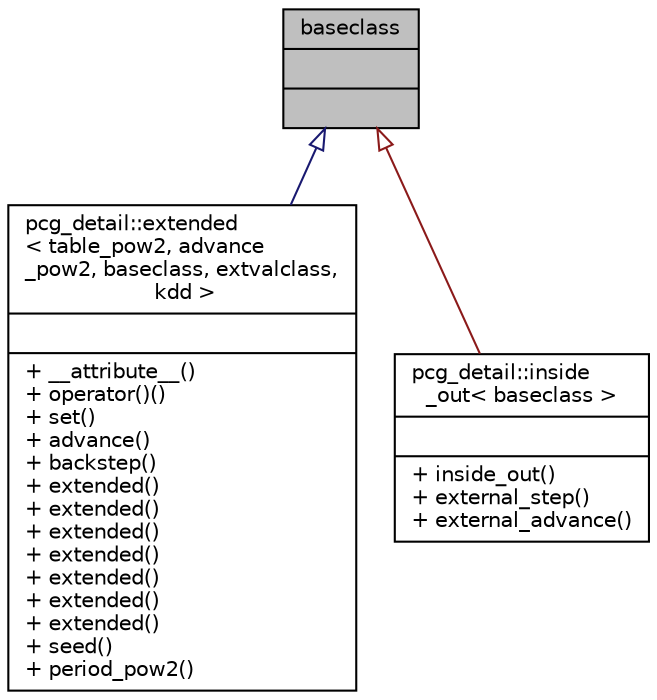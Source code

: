 digraph "baseclass"
{
 // LATEX_PDF_SIZE
  edge [fontname="Helvetica",fontsize="10",labelfontname="Helvetica",labelfontsize="10"];
  node [fontname="Helvetica",fontsize="10",shape=record];
  Node1 [label="{baseclass\n||}",height=0.2,width=0.4,color="black", fillcolor="grey75", style="filled", fontcolor="black",tooltip=" "];
  Node1 -> Node2 [dir="back",color="midnightblue",fontsize="10",style="solid",arrowtail="onormal",fontname="Helvetica"];
  Node2 [label="{pcg_detail::extended\l\< table_pow2, advance\l_pow2, baseclass, extvalclass,\l kdd \>\n||+ __attribute__()\l+ operator()()\l+ set()\l+ advance()\l+ backstep()\l+ extended()\l+ extended()\l+ extended()\l+ extended()\l+ extended()\l+ extended()\l+ extended()\l+ seed()\l+ period_pow2()\l}",height=0.2,width=0.4,color="black", fillcolor="white", style="filled",URL="$classpcg__detail_1_1extended.html",tooltip=" "];
  Node1 -> Node3 [dir="back",color="firebrick4",fontsize="10",style="solid",arrowtail="onormal",fontname="Helvetica"];
  Node3 [label="{pcg_detail::inside\l_out\< baseclass \>\n||+ inside_out()\l+ external_step()\l+ external_advance()\l}",height=0.2,width=0.4,color="black", fillcolor="white", style="filled",URL="$structpcg__detail_1_1inside__out.html",tooltip=" "];
}
